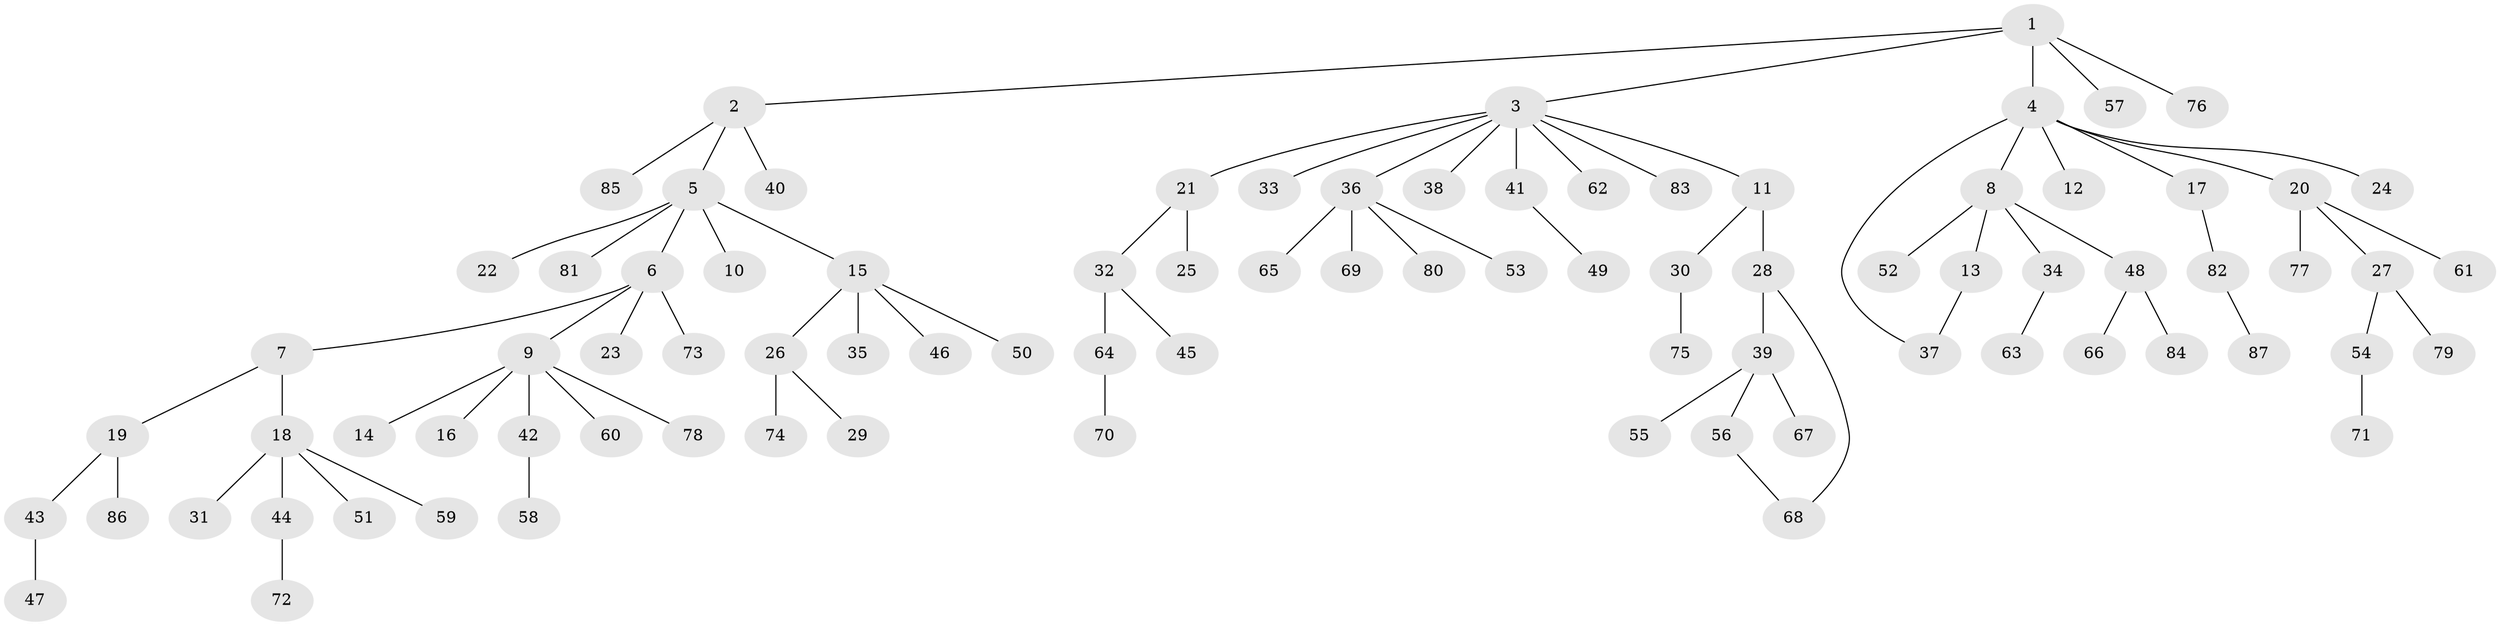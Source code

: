 // coarse degree distribution, {4: 0.1111111111111111, 3: 0.13333333333333333, 5: 0.044444444444444446, 1: 0.4888888888888889, 2: 0.2222222222222222}
// Generated by graph-tools (version 1.1) at 2025/50/03/04/25 22:50:17]
// undirected, 87 vertices, 88 edges
graph export_dot {
  node [color=gray90,style=filled];
  1;
  2;
  3;
  4;
  5;
  6;
  7;
  8;
  9;
  10;
  11;
  12;
  13;
  14;
  15;
  16;
  17;
  18;
  19;
  20;
  21;
  22;
  23;
  24;
  25;
  26;
  27;
  28;
  29;
  30;
  31;
  32;
  33;
  34;
  35;
  36;
  37;
  38;
  39;
  40;
  41;
  42;
  43;
  44;
  45;
  46;
  47;
  48;
  49;
  50;
  51;
  52;
  53;
  54;
  55;
  56;
  57;
  58;
  59;
  60;
  61;
  62;
  63;
  64;
  65;
  66;
  67;
  68;
  69;
  70;
  71;
  72;
  73;
  74;
  75;
  76;
  77;
  78;
  79;
  80;
  81;
  82;
  83;
  84;
  85;
  86;
  87;
  1 -- 2;
  1 -- 3;
  1 -- 4;
  1 -- 57;
  1 -- 76;
  2 -- 5;
  2 -- 40;
  2 -- 85;
  3 -- 11;
  3 -- 21;
  3 -- 33;
  3 -- 36;
  3 -- 38;
  3 -- 41;
  3 -- 62;
  3 -- 83;
  4 -- 8;
  4 -- 12;
  4 -- 17;
  4 -- 20;
  4 -- 24;
  4 -- 37;
  5 -- 6;
  5 -- 10;
  5 -- 15;
  5 -- 22;
  5 -- 81;
  6 -- 7;
  6 -- 9;
  6 -- 23;
  6 -- 73;
  7 -- 18;
  7 -- 19;
  8 -- 13;
  8 -- 34;
  8 -- 48;
  8 -- 52;
  9 -- 14;
  9 -- 16;
  9 -- 42;
  9 -- 60;
  9 -- 78;
  11 -- 28;
  11 -- 30;
  13 -- 37;
  15 -- 26;
  15 -- 35;
  15 -- 46;
  15 -- 50;
  17 -- 82;
  18 -- 31;
  18 -- 44;
  18 -- 51;
  18 -- 59;
  19 -- 43;
  19 -- 86;
  20 -- 27;
  20 -- 61;
  20 -- 77;
  21 -- 25;
  21 -- 32;
  26 -- 29;
  26 -- 74;
  27 -- 54;
  27 -- 79;
  28 -- 39;
  28 -- 68;
  30 -- 75;
  32 -- 45;
  32 -- 64;
  34 -- 63;
  36 -- 53;
  36 -- 65;
  36 -- 69;
  36 -- 80;
  39 -- 55;
  39 -- 56;
  39 -- 67;
  41 -- 49;
  42 -- 58;
  43 -- 47;
  44 -- 72;
  48 -- 66;
  48 -- 84;
  54 -- 71;
  56 -- 68;
  64 -- 70;
  82 -- 87;
}
